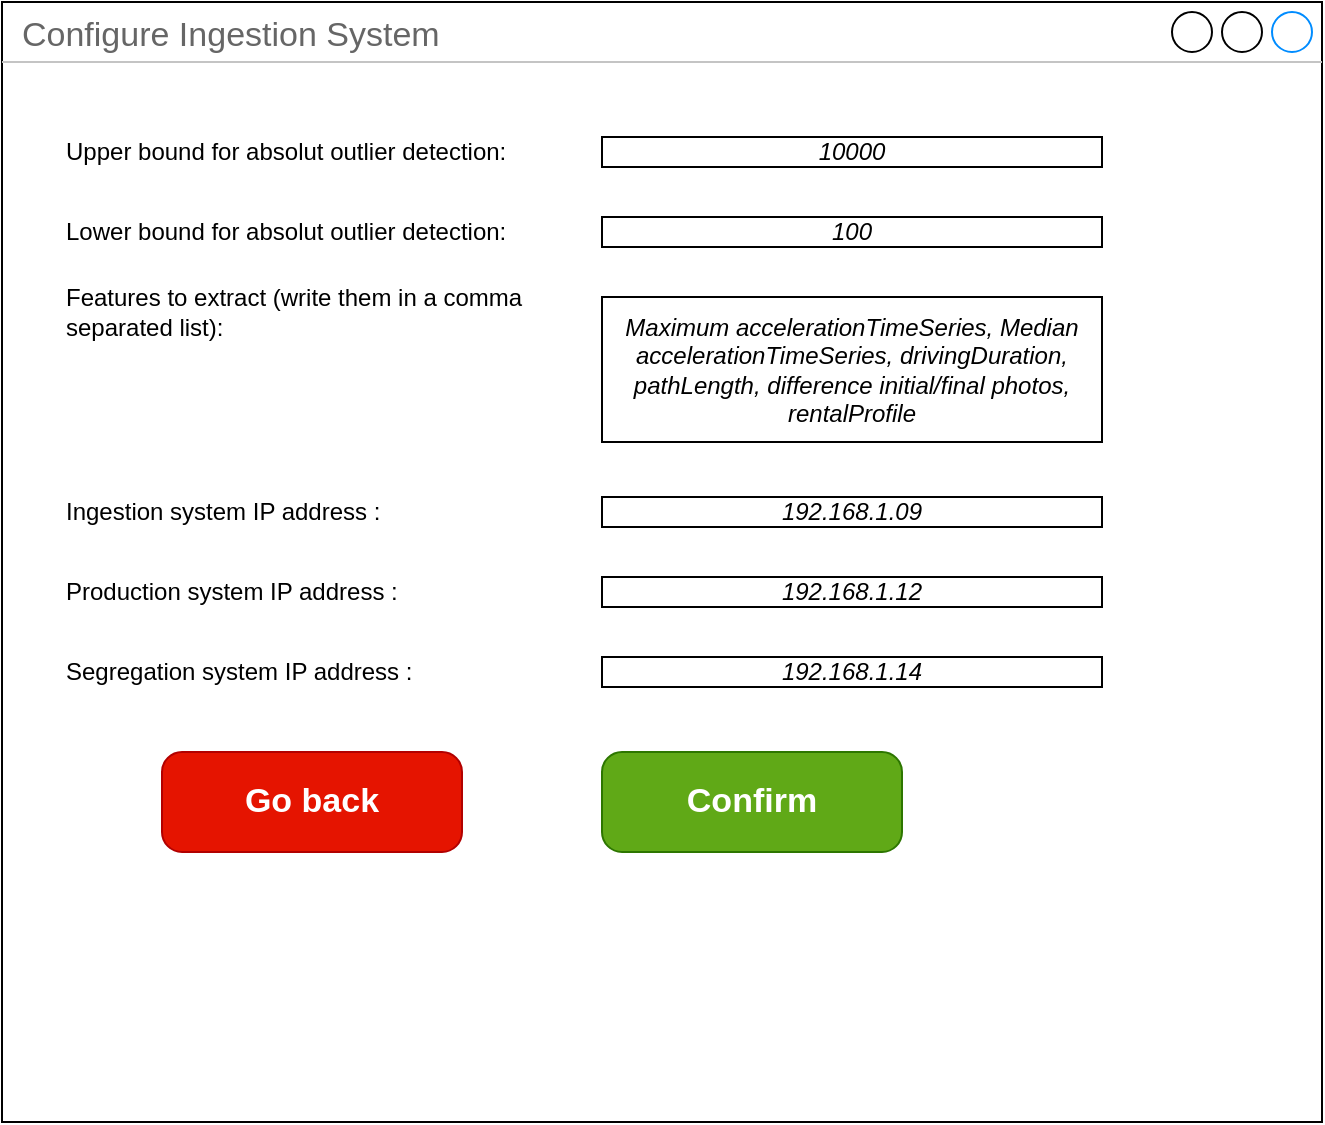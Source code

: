 <mxfile version="22.1.6" type="github">
  <diagram id="JXWKTxL3_nK4k4YYtHSP" name="Page-1">
    <mxGraphModel dx="1034" dy="503" grid="1" gridSize="10" guides="1" tooltips="1" connect="1" arrows="1" fold="1" page="1" pageScale="1" pageWidth="850" pageHeight="1100" math="0" shadow="0">
      <root>
        <mxCell id="0" />
        <mxCell id="1" parent="0" />
        <mxCell id="2" value="Configure Ingestion System" style="strokeWidth=1;shadow=0;dashed=0;align=center;html=1;shape=mxgraph.mockup.containers.window;align=left;verticalAlign=top;spacingLeft=8;strokeColor2=#008cff;strokeColor3=#c4c4c4;fontColor=#666666;mainText=;fontSize=17;labelBackgroundColor=none;whiteSpace=wrap;" parent="1" vertex="1">
          <mxGeometry x="50" y="90" width="660" height="560" as="geometry" />
        </mxCell>
        <mxCell id="3" value="Confirm" style="strokeWidth=1;shadow=0;dashed=0;align=center;html=1;shape=mxgraph.mockup.buttons.button;strokeColor=#2D7600;fontColor=#ffffff;mainText=;buttonStyle=round;fontSize=17;fontStyle=1;fillColor=#60a917;whiteSpace=wrap;" parent="1" vertex="1">
          <mxGeometry x="350" y="465" width="150" height="50" as="geometry" />
        </mxCell>
        <mxCell id="4" value="Go back" style="strokeWidth=1;shadow=0;dashed=0;align=center;html=1;shape=mxgraph.mockup.buttons.button;strokeColor=#B20000;mainText=;buttonStyle=round;fontSize=17;fontStyle=1;fillColor=#e51400;whiteSpace=wrap;fontColor=#ffffff;" parent="1" vertex="1">
          <mxGeometry x="130" y="465" width="150" height="50" as="geometry" />
        </mxCell>
        <mxCell id="5" value="Upper bound for absolut outlier detection:" style="text;html=1;strokeColor=none;fillColor=none;align=left;verticalAlign=middle;whiteSpace=wrap;rounded=0;" parent="1" vertex="1">
          <mxGeometry x="80" y="150" width="240" height="30" as="geometry" />
        </mxCell>
        <mxCell id="6" value="&lt;i&gt;&lt;font&gt;10000&lt;/font&gt;&lt;/i&gt;" style="rounded=0;whiteSpace=wrap;html=1;fontColor=#000000;" parent="1" vertex="1">
          <mxGeometry x="350" y="157.5" width="250" height="15" as="geometry" />
        </mxCell>
        <mxCell id="7" value="Lower bound for absolut outlier detection:" style="text;html=1;strokeColor=none;fillColor=none;align=left;verticalAlign=middle;whiteSpace=wrap;rounded=0;" parent="1" vertex="1">
          <mxGeometry x="80" y="190" width="230" height="30" as="geometry" />
        </mxCell>
        <mxCell id="8" value="&lt;i&gt;&lt;font&gt;100&lt;/font&gt;&lt;/i&gt;" style="rounded=0;whiteSpace=wrap;html=1;fontColor=#000000;" parent="1" vertex="1">
          <mxGeometry x="350" y="197.5" width="250" height="15" as="geometry" />
        </mxCell>
        <mxCell id="9" value="Features to extract (write them in a comma separated list):" style="text;html=1;strokeColor=none;fillColor=none;align=left;verticalAlign=middle;whiteSpace=wrap;rounded=0;" parent="1" vertex="1">
          <mxGeometry x="80" y="230" width="240" height="30" as="geometry" />
        </mxCell>
        <mxCell id="10" value="&lt;i&gt;Maximum accelerationTimeSeries, Median accelerationTimeSeries, drivingDuration, pathLength, difference initial/final photos, rentalProfile&lt;/i&gt;" style="rounded=0;whiteSpace=wrap;html=1;fontColor=#000000;" parent="1" vertex="1">
          <mxGeometry x="350" y="237.5" width="250" height="72.5" as="geometry" />
        </mxCell>
        <mxCell id="11" value="Ingestion system IP address :" style="text;html=1;strokeColor=none;fillColor=none;align=left;verticalAlign=middle;whiteSpace=wrap;rounded=0;" parent="1" vertex="1">
          <mxGeometry x="80" y="330" width="210" height="30" as="geometry" />
        </mxCell>
        <mxCell id="12" value="&lt;i style=&quot;border-color: var(--border-color);&quot;&gt;&lt;font style=&quot;border-color: var(--border-color);&quot;&gt;192.168.1.09&lt;/font&gt;&lt;/i&gt;" style="rounded=0;whiteSpace=wrap;html=1;fontColor=#000000;" parent="1" vertex="1">
          <mxGeometry x="350" y="337.5" width="250" height="15" as="geometry" />
        </mxCell>
        <mxCell id="13" value="Production system IP address :" style="text;html=1;strokeColor=none;fillColor=none;align=left;verticalAlign=middle;whiteSpace=wrap;rounded=0;" parent="1" vertex="1">
          <mxGeometry x="80" y="370" width="210" height="30" as="geometry" />
        </mxCell>
        <mxCell id="14" value="&lt;i style=&quot;border-color: var(--border-color);&quot;&gt;&lt;font style=&quot;border-color: var(--border-color);&quot;&gt;192.168.1.12&lt;/font&gt;&lt;/i&gt;" style="rounded=0;whiteSpace=wrap;html=1;fontColor=#000000;" parent="1" vertex="1">
          <mxGeometry x="350" y="377.5" width="250" height="15" as="geometry" />
        </mxCell>
        <mxCell id="15" value="Segregation system IP address :" style="text;html=1;strokeColor=none;fillColor=none;align=left;verticalAlign=middle;whiteSpace=wrap;rounded=0;" parent="1" vertex="1">
          <mxGeometry x="80" y="410" width="210" height="30" as="geometry" />
        </mxCell>
        <mxCell id="16" value="&lt;i style=&quot;border-color: var(--border-color);&quot;&gt;&lt;font style=&quot;border-color: var(--border-color);&quot;&gt;192.168.1.14&lt;/font&gt;&lt;/i&gt;" style="rounded=0;whiteSpace=wrap;html=1;fontColor=#000000;" parent="1" vertex="1">
          <mxGeometry x="350" y="417.5" width="250" height="15" as="geometry" />
        </mxCell>
      </root>
    </mxGraphModel>
  </diagram>
</mxfile>
